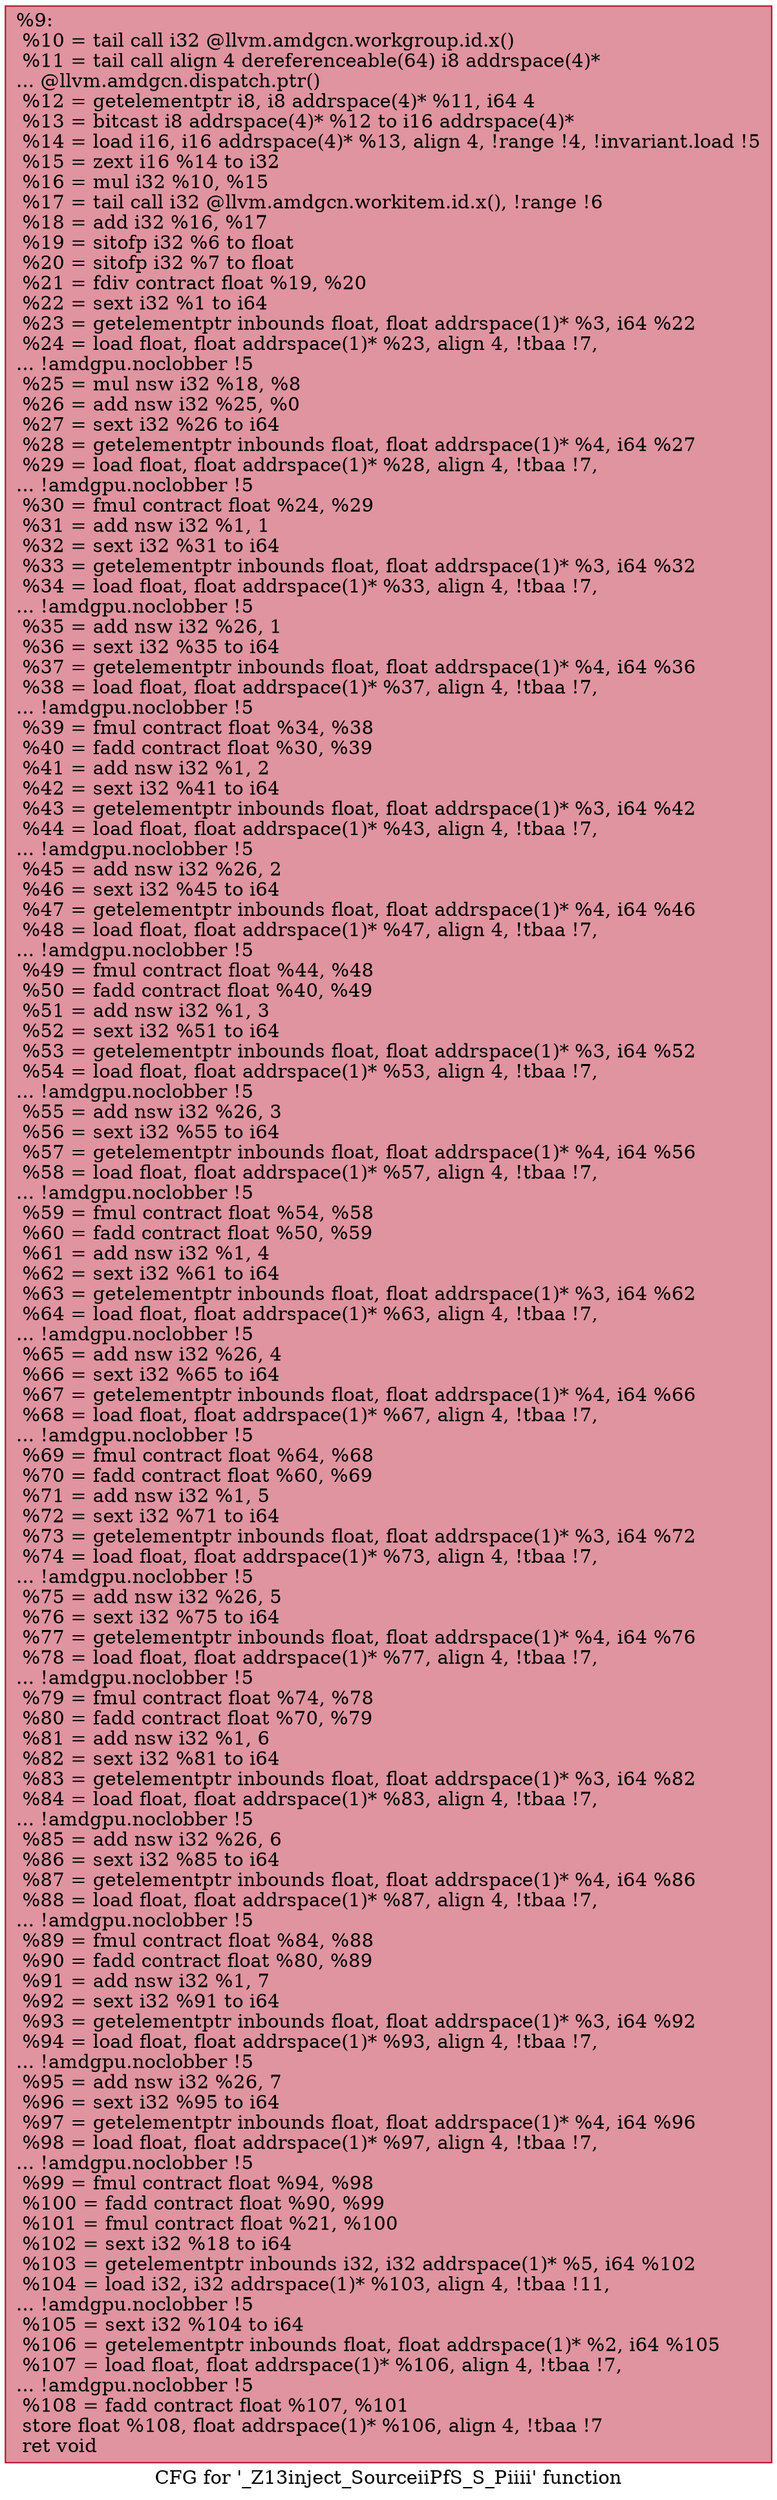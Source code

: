 digraph "CFG for '_Z13inject_SourceiiPfS_S_Piiii' function" {
	label="CFG for '_Z13inject_SourceiiPfS_S_Piiii' function";

	Node0x635c610 [shape=record,color="#b70d28ff", style=filled, fillcolor="#b70d2870",label="{%9:\l  %10 = tail call i32 @llvm.amdgcn.workgroup.id.x()\l  %11 = tail call align 4 dereferenceable(64) i8 addrspace(4)*\l... @llvm.amdgcn.dispatch.ptr()\l  %12 = getelementptr i8, i8 addrspace(4)* %11, i64 4\l  %13 = bitcast i8 addrspace(4)* %12 to i16 addrspace(4)*\l  %14 = load i16, i16 addrspace(4)* %13, align 4, !range !4, !invariant.load !5\l  %15 = zext i16 %14 to i32\l  %16 = mul i32 %10, %15\l  %17 = tail call i32 @llvm.amdgcn.workitem.id.x(), !range !6\l  %18 = add i32 %16, %17\l  %19 = sitofp i32 %6 to float\l  %20 = sitofp i32 %7 to float\l  %21 = fdiv contract float %19, %20\l  %22 = sext i32 %1 to i64\l  %23 = getelementptr inbounds float, float addrspace(1)* %3, i64 %22\l  %24 = load float, float addrspace(1)* %23, align 4, !tbaa !7,\l... !amdgpu.noclobber !5\l  %25 = mul nsw i32 %18, %8\l  %26 = add nsw i32 %25, %0\l  %27 = sext i32 %26 to i64\l  %28 = getelementptr inbounds float, float addrspace(1)* %4, i64 %27\l  %29 = load float, float addrspace(1)* %28, align 4, !tbaa !7,\l... !amdgpu.noclobber !5\l  %30 = fmul contract float %24, %29\l  %31 = add nsw i32 %1, 1\l  %32 = sext i32 %31 to i64\l  %33 = getelementptr inbounds float, float addrspace(1)* %3, i64 %32\l  %34 = load float, float addrspace(1)* %33, align 4, !tbaa !7,\l... !amdgpu.noclobber !5\l  %35 = add nsw i32 %26, 1\l  %36 = sext i32 %35 to i64\l  %37 = getelementptr inbounds float, float addrspace(1)* %4, i64 %36\l  %38 = load float, float addrspace(1)* %37, align 4, !tbaa !7,\l... !amdgpu.noclobber !5\l  %39 = fmul contract float %34, %38\l  %40 = fadd contract float %30, %39\l  %41 = add nsw i32 %1, 2\l  %42 = sext i32 %41 to i64\l  %43 = getelementptr inbounds float, float addrspace(1)* %3, i64 %42\l  %44 = load float, float addrspace(1)* %43, align 4, !tbaa !7,\l... !amdgpu.noclobber !5\l  %45 = add nsw i32 %26, 2\l  %46 = sext i32 %45 to i64\l  %47 = getelementptr inbounds float, float addrspace(1)* %4, i64 %46\l  %48 = load float, float addrspace(1)* %47, align 4, !tbaa !7,\l... !amdgpu.noclobber !5\l  %49 = fmul contract float %44, %48\l  %50 = fadd contract float %40, %49\l  %51 = add nsw i32 %1, 3\l  %52 = sext i32 %51 to i64\l  %53 = getelementptr inbounds float, float addrspace(1)* %3, i64 %52\l  %54 = load float, float addrspace(1)* %53, align 4, !tbaa !7,\l... !amdgpu.noclobber !5\l  %55 = add nsw i32 %26, 3\l  %56 = sext i32 %55 to i64\l  %57 = getelementptr inbounds float, float addrspace(1)* %4, i64 %56\l  %58 = load float, float addrspace(1)* %57, align 4, !tbaa !7,\l... !amdgpu.noclobber !5\l  %59 = fmul contract float %54, %58\l  %60 = fadd contract float %50, %59\l  %61 = add nsw i32 %1, 4\l  %62 = sext i32 %61 to i64\l  %63 = getelementptr inbounds float, float addrspace(1)* %3, i64 %62\l  %64 = load float, float addrspace(1)* %63, align 4, !tbaa !7,\l... !amdgpu.noclobber !5\l  %65 = add nsw i32 %26, 4\l  %66 = sext i32 %65 to i64\l  %67 = getelementptr inbounds float, float addrspace(1)* %4, i64 %66\l  %68 = load float, float addrspace(1)* %67, align 4, !tbaa !7,\l... !amdgpu.noclobber !5\l  %69 = fmul contract float %64, %68\l  %70 = fadd contract float %60, %69\l  %71 = add nsw i32 %1, 5\l  %72 = sext i32 %71 to i64\l  %73 = getelementptr inbounds float, float addrspace(1)* %3, i64 %72\l  %74 = load float, float addrspace(1)* %73, align 4, !tbaa !7,\l... !amdgpu.noclobber !5\l  %75 = add nsw i32 %26, 5\l  %76 = sext i32 %75 to i64\l  %77 = getelementptr inbounds float, float addrspace(1)* %4, i64 %76\l  %78 = load float, float addrspace(1)* %77, align 4, !tbaa !7,\l... !amdgpu.noclobber !5\l  %79 = fmul contract float %74, %78\l  %80 = fadd contract float %70, %79\l  %81 = add nsw i32 %1, 6\l  %82 = sext i32 %81 to i64\l  %83 = getelementptr inbounds float, float addrspace(1)* %3, i64 %82\l  %84 = load float, float addrspace(1)* %83, align 4, !tbaa !7,\l... !amdgpu.noclobber !5\l  %85 = add nsw i32 %26, 6\l  %86 = sext i32 %85 to i64\l  %87 = getelementptr inbounds float, float addrspace(1)* %4, i64 %86\l  %88 = load float, float addrspace(1)* %87, align 4, !tbaa !7,\l... !amdgpu.noclobber !5\l  %89 = fmul contract float %84, %88\l  %90 = fadd contract float %80, %89\l  %91 = add nsw i32 %1, 7\l  %92 = sext i32 %91 to i64\l  %93 = getelementptr inbounds float, float addrspace(1)* %3, i64 %92\l  %94 = load float, float addrspace(1)* %93, align 4, !tbaa !7,\l... !amdgpu.noclobber !5\l  %95 = add nsw i32 %26, 7\l  %96 = sext i32 %95 to i64\l  %97 = getelementptr inbounds float, float addrspace(1)* %4, i64 %96\l  %98 = load float, float addrspace(1)* %97, align 4, !tbaa !7,\l... !amdgpu.noclobber !5\l  %99 = fmul contract float %94, %98\l  %100 = fadd contract float %90, %99\l  %101 = fmul contract float %21, %100\l  %102 = sext i32 %18 to i64\l  %103 = getelementptr inbounds i32, i32 addrspace(1)* %5, i64 %102\l  %104 = load i32, i32 addrspace(1)* %103, align 4, !tbaa !11,\l... !amdgpu.noclobber !5\l  %105 = sext i32 %104 to i64\l  %106 = getelementptr inbounds float, float addrspace(1)* %2, i64 %105\l  %107 = load float, float addrspace(1)* %106, align 4, !tbaa !7,\l... !amdgpu.noclobber !5\l  %108 = fadd contract float %107, %101\l  store float %108, float addrspace(1)* %106, align 4, !tbaa !7\l  ret void\l}"];
}

